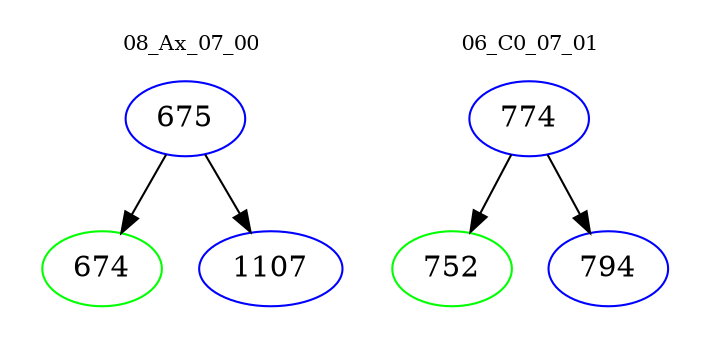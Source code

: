digraph{
subgraph cluster_0 {
color = white
label = "08_Ax_07_00";
fontsize=10;
T0_675 [label="675", color="blue"]
T0_675 -> T0_674 [color="black"]
T0_674 [label="674", color="green"]
T0_675 -> T0_1107 [color="black"]
T0_1107 [label="1107", color="blue"]
}
subgraph cluster_1 {
color = white
label = "06_C0_07_01";
fontsize=10;
T1_774 [label="774", color="blue"]
T1_774 -> T1_752 [color="black"]
T1_752 [label="752", color="green"]
T1_774 -> T1_794 [color="black"]
T1_794 [label="794", color="blue"]
}
}
